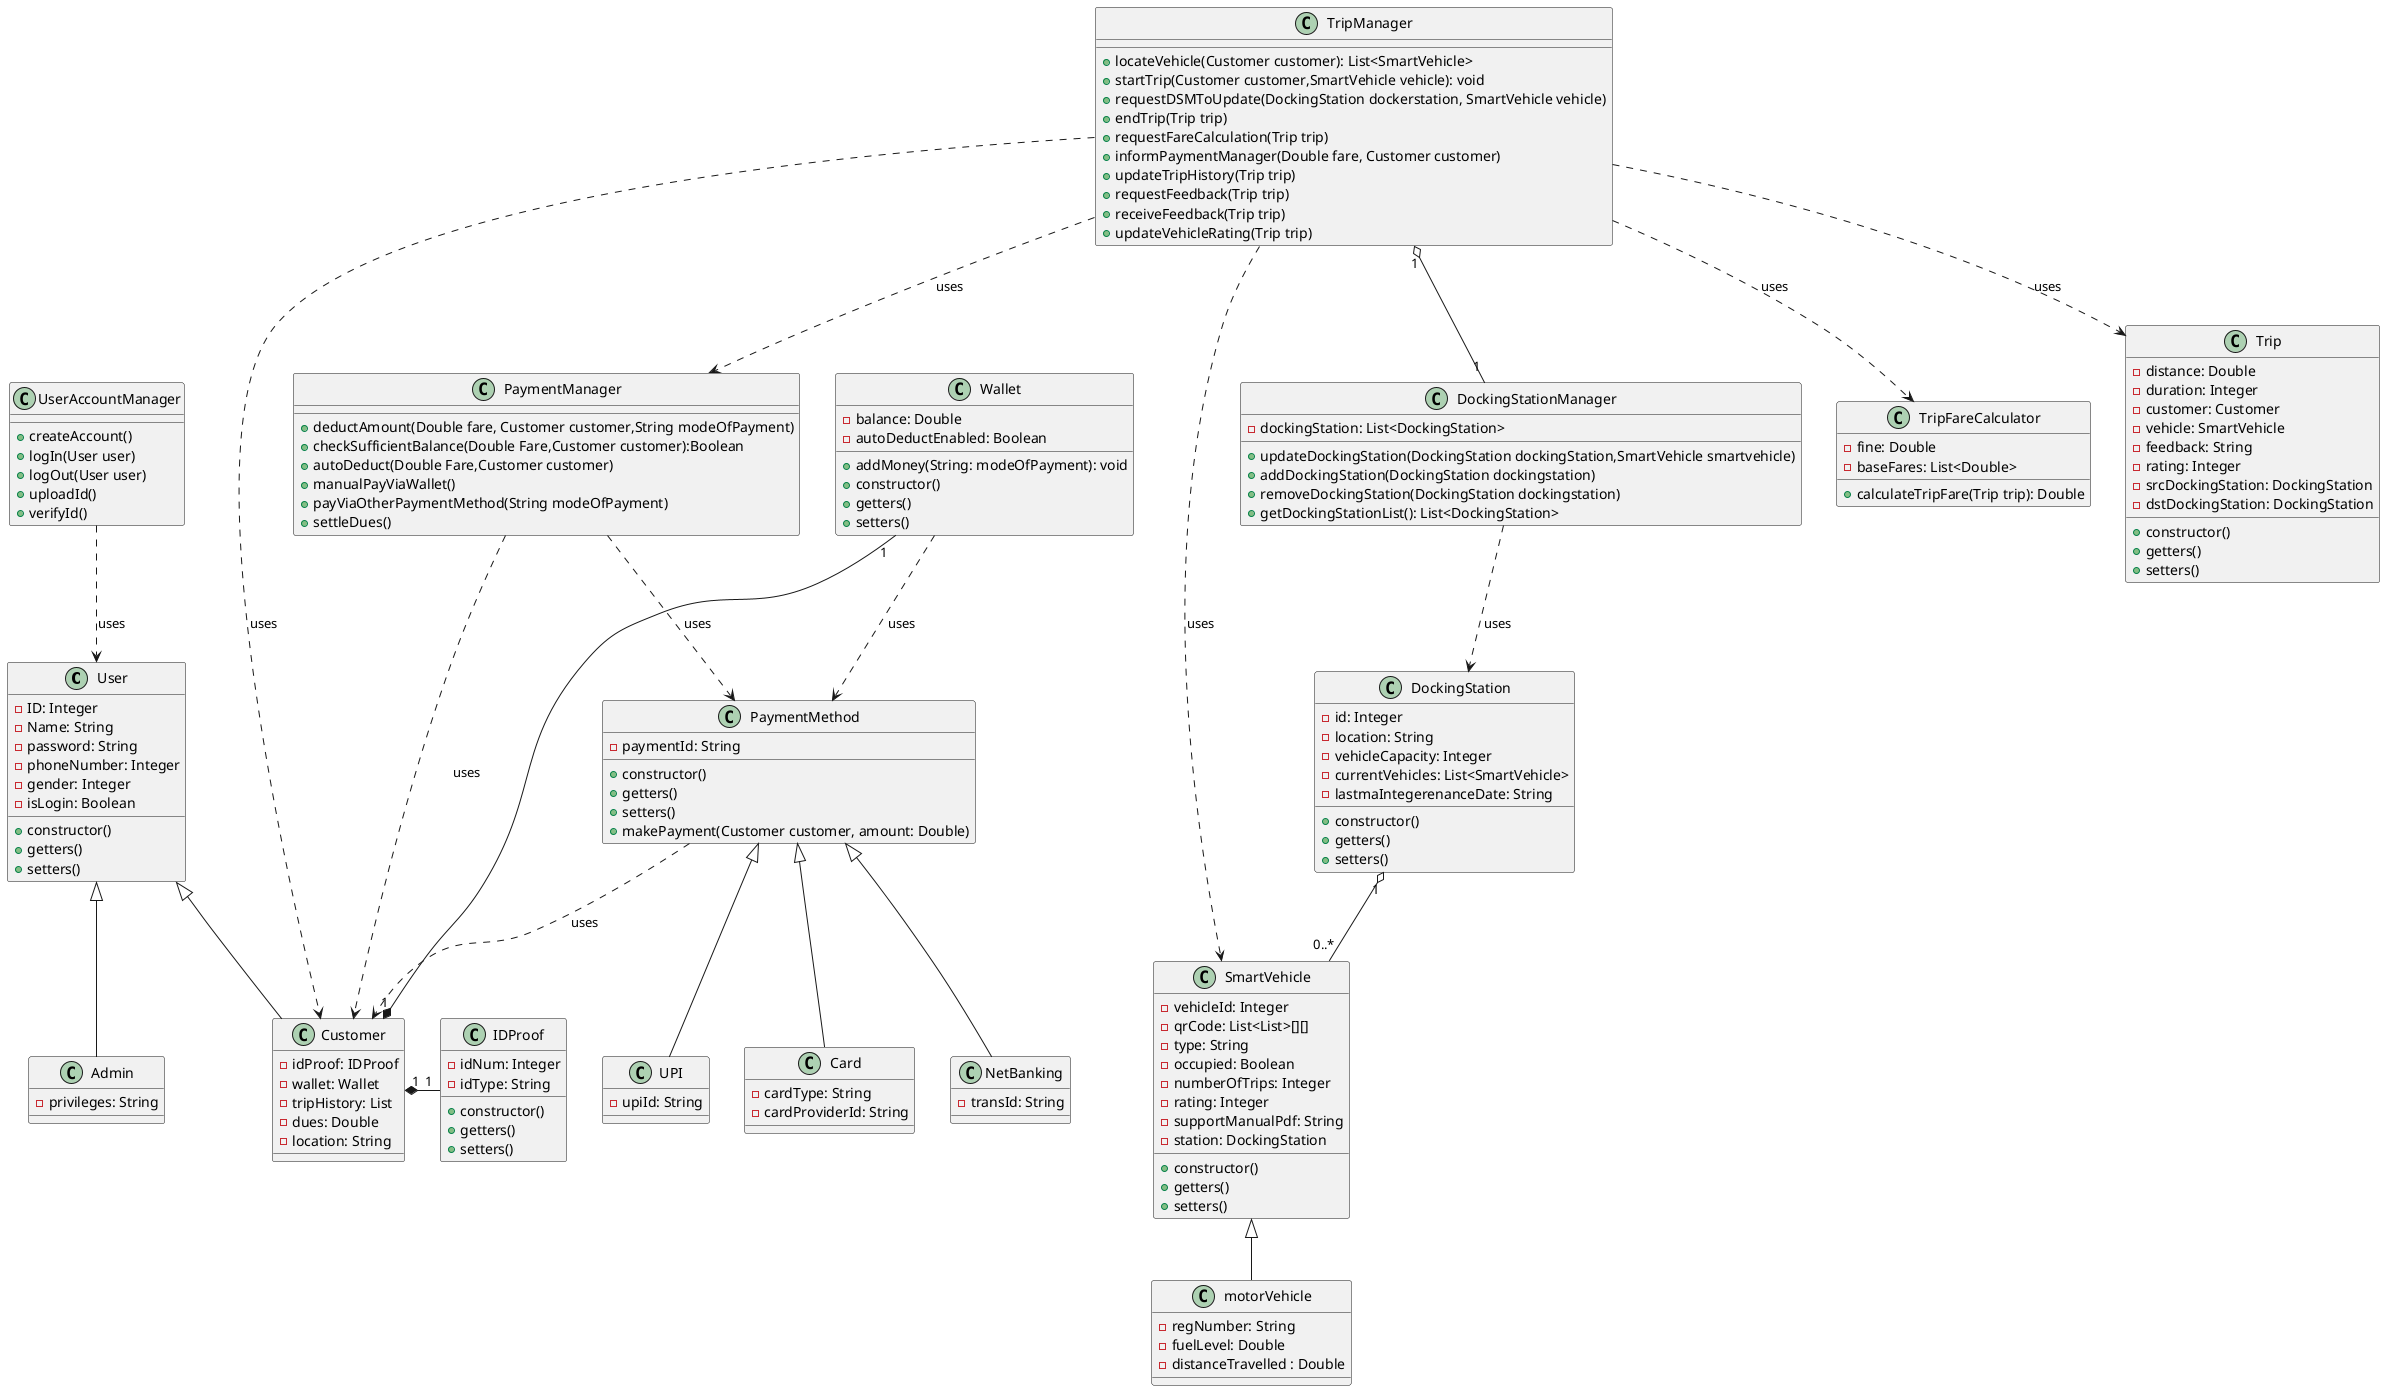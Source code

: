 @startuml

class User
{
    -ID: Integer
    -Name: String
    -password: String
    -phoneNumber: Integer
    -gender: Integer
    -isLogin: Boolean
    +constructor()
    +getters()
    +setters()
}
class Admin
{
    -privileges: String
}
class Customer
{ 
    -idProof: IDProof
    -wallet: Wallet
    -tripHistory: List
    -dues: Double
    -location: String
}
class IDProof
{
    -idNum: Integer
    -idType: String
    +constructor()
    +getters()
    +setters()
}
class Wallet
{
    -balance: Double
    -autoDeductEnabled: Boolean
    +addMoney(String: modeOfPayment): void
    +constructor()
    +getters()
    +setters()
}
class UserAccountManager
{
    +createAccount()
    +logIn(User user)
    +logOut(User user)
    +uploadId()
    +verifyId()
}
class PaymentMethod
{
    -paymentId: String
    +constructor()
    +getters()
    +setters()
    +makePayment(Customer customer, amount: Double)

}
class UPI
{
    -upiId: String
}
class Card
{
    -cardType: String
    -cardProviderId: String
}
class NetBanking
{
    -transId: String
}
class PaymentManager
{
    +deductAmount(Double fare, Customer customer,String modeOfPayment)
    +checkSufficientBalance(Double Fare,Customer customer):Boolean
    +autoDeduct(Double Fare,Customer customer)
    +manualPayViaWallet()
    +payViaOtherPaymentMethod(String modeOfPayment)
    +settleDues()
}
class SmartVehicle
{
    -vehicleId: Integer
    -qrCode: List<List>[][]
    -type: String 
    -occupied: Boolean
    -numberOfTrips: Integer
    -rating: Integer
    -supportManualPdf: String
    -station: DockingStation
    +constructor()
    +getters()
    +setters()
}
class motorVehicle
{
    -regNumber: String
    -fuelLevel: Double
    -distanceTravelled : Double
}
class DockingStation
{
    -id: Integer
    -location: String
    -vehicleCapacity: Integer
    -currentVehicles: List<SmartVehicle>
    -lastmaIntegerenanceDate: String
    +constructor()
    +getters()
    +setters()
}
class DockingStationManager
{
    -dockingStation: List<DockingStation>
    +updateDockingStation(DockingStation dockingStation,SmartVehicle smartvehicle)
    +addDockingStation(DockingStation dockingstation)
    +removeDockingStation(DockingStation dockingstation)
    +getDockingStationList(): List<DockingStation>
}
class TripFareCalculator
{
    -fine: Double
    -baseFares: List<Double>
    +calculateTripFare(Trip trip): Double
    
}
class Trip
{
    -distance: Double
    -duration: Integer
    -customer: Customer
    -vehicle: SmartVehicle
    -feedback: String
    -rating: Integer
    -srcDockingStation: DockingStation
    -dstDockingStation: DockingStation
    +constructor()
    +getters()
    +setters()
}
class TripManager
{
    +locateVehicle(Customer customer): List<SmartVehicle>
    +startTrip(Customer customer,SmartVehicle vehicle): void 
    +requestDSMToUpdate(DockingStation dockerstation, SmartVehicle vehicle)
    ' trip has been created at a startTrip()
    +endTrip(Trip trip)
    +requestFareCalculation(Trip trip)
    +informPaymentManager(Double fare, Customer customer)
    +updateTripHistory(Trip trip)
    +requestFeedback(Trip trip)
    +receiveFeedback(Trip trip)
    +updateVehicleRating(Trip trip)
}

User <|-- Admin
User <|-- Customer
Wallet "1" -* "1" Customer
Customer "1" *- "1" IDProof
Wallet ..> PaymentMethod: uses
SmartVehicle <|-- motorVehicle
PaymentMethod <|-- UPI
PaymentMethod <|-- Card
PaymentMethod <|-- NetBanking
PaymentManager ..> Customer: uses
PaymentManager ..> PaymentMethod: uses
PaymentMethod ..> Customer: uses

TripManager ..> PaymentManager: uses
TripManager ..> Trip: uses
TripManager ..> TripFareCalculator: uses
TripManager ..>  SmartVehicle: uses
TripManager ..>  Customer: uses
TripManager "1" o-- "1" DockingStationManager
DockingStationManager ..> DockingStation: uses
DockingStation "1" o-- "0..*" SmartVehicle
UserAccountManager ..> User: uses
@enduml

